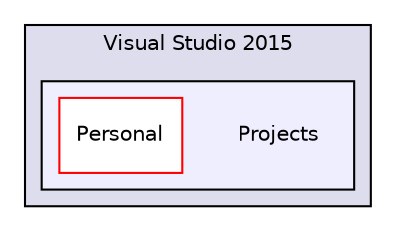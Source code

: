 digraph "C:/Users/Ogrigorieva/Visual Studio 2015/Projects" {
  compound=true
  node [ fontsize="10", fontname="Helvetica"];
  edge [ labelfontsize="10", labelfontname="Helvetica"];
  subgraph clusterdir_bd95a6a63f23cf84db7333a72e22ed63 {
    graph [ bgcolor="#ddddee", pencolor="black", label="Visual Studio 2015" fontname="Helvetica", fontsize="10", URL="dir_bd95a6a63f23cf84db7333a72e22ed63.html"]
  subgraph clusterdir_320d7c41af5fb22eea0247c5e36aec62 {
    graph [ bgcolor="#eeeeff", pencolor="black", label="" URL="dir_320d7c41af5fb22eea0247c5e36aec62.html"];
    dir_320d7c41af5fb22eea0247c5e36aec62 [shape=plaintext label="Projects"];
    dir_02583145abfdd47d1b4f2476781465df [shape=box label="Personal" color="red" fillcolor="white" style="filled" URL="dir_02583145abfdd47d1b4f2476781465df.html"];
  }
  }
}
